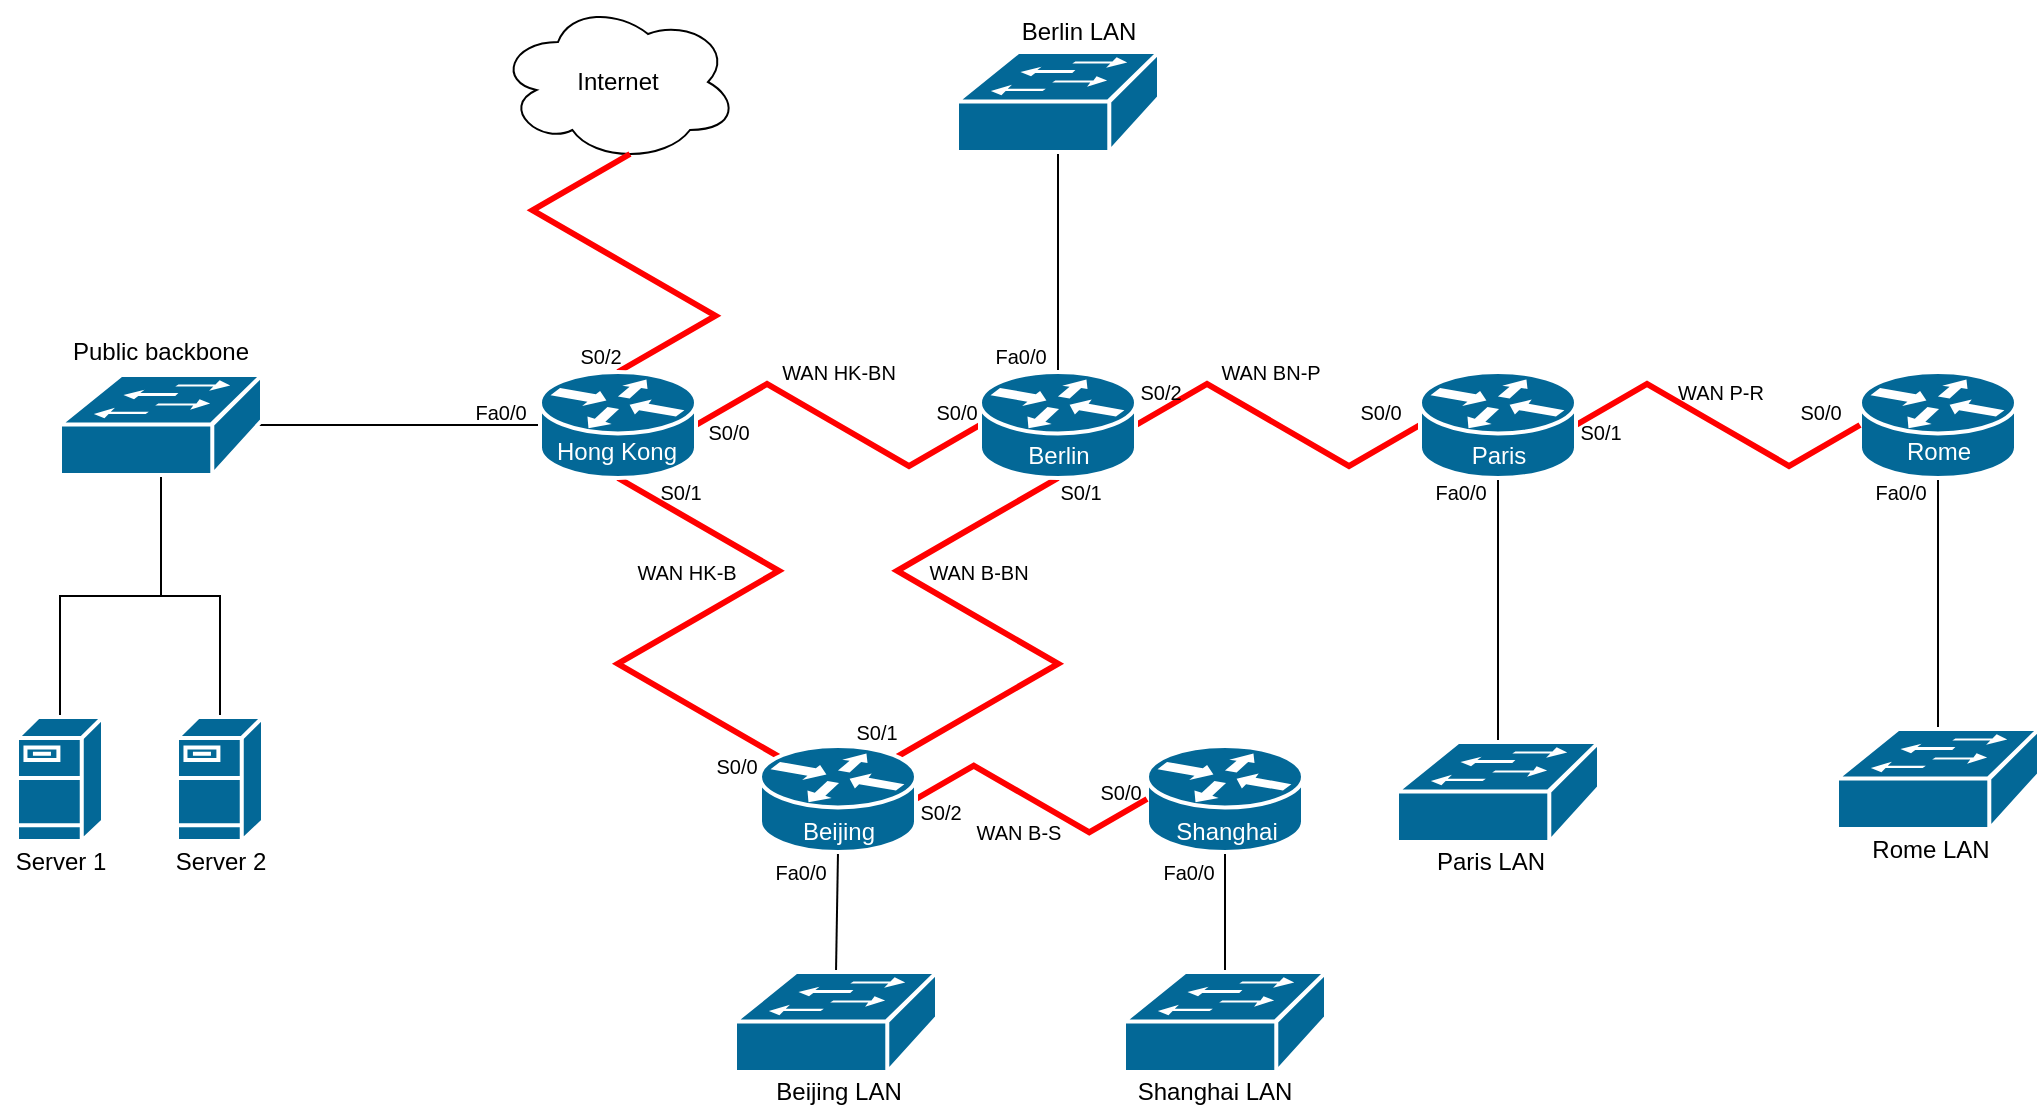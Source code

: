 <mxfile version="14.9.3" type="device"><diagram id="D4bYForKfzFXAUOrHQbN" name="Page-1"><mxGraphModel dx="2249" dy="800" grid="1" gridSize="10" guides="1" tooltips="1" connect="1" arrows="1" fold="1" page="1" pageScale="1" pageWidth="827" pageHeight="1169" math="0" shadow="0"><root><mxCell id="0"/><mxCell id="1" parent="0"/><mxCell id="V4nZCKY_IeCjVGPZGpsu-37" style="edgeStyle=none;rounded=0;orthogonalLoop=1;jettySize=auto;html=1;exitX=0.5;exitY=0.98;exitDx=0;exitDy=0;exitPerimeter=0;entryX=0.5;entryY=0;entryDx=0;entryDy=0;entryPerimeter=0;endArrow=none;endFill=0;strokeWidth=1;" parent="1" source="V4nZCKY_IeCjVGPZGpsu-1" target="V4nZCKY_IeCjVGPZGpsu-5" edge="1"><mxGeometry relative="1" as="geometry"/></mxCell><mxCell id="V4nZCKY_IeCjVGPZGpsu-1" value="" style="shape=mxgraph.cisco.switches.workgroup_switch;html=1;pointerEvents=1;dashed=0;fillColor=#036897;strokeColor=#ffffff;strokeWidth=2;verticalLabelPosition=bottom;verticalAlign=top;align=center;outlineConnect=0;" parent="1" vertex="1"><mxGeometry x="268.5" y="150" width="101" height="50" as="geometry"/></mxCell><mxCell id="V4nZCKY_IeCjVGPZGpsu-49" style="edgeStyle=orthogonalEdgeStyle;rounded=0;orthogonalLoop=1;jettySize=auto;html=1;exitX=0.5;exitY=0;exitDx=0;exitDy=0;exitPerimeter=0;entryX=0.5;entryY=0.98;entryDx=0;entryDy=0;entryPerimeter=0;endArrow=none;endFill=0;strokeColor=#000000;strokeWidth=1;" parent="1" source="V4nZCKY_IeCjVGPZGpsu-2" target="V4nZCKY_IeCjVGPZGpsu-16" edge="1"><mxGeometry relative="1" as="geometry"/></mxCell><mxCell id="V4nZCKY_IeCjVGPZGpsu-2" value="" style="shape=mxgraph.cisco.servers.fileserver;html=1;pointerEvents=1;dashed=0;fillColor=#036897;strokeColor=#ffffff;strokeWidth=2;verticalLabelPosition=bottom;verticalAlign=top;align=center;outlineConnect=0;" parent="1" vertex="1"><mxGeometry x="-121.5" y="482.5" width="43" height="62" as="geometry"/></mxCell><mxCell id="V4nZCKY_IeCjVGPZGpsu-51" style="edgeStyle=none;rounded=0;orthogonalLoop=1;jettySize=auto;html=1;exitX=0.5;exitY=1;exitDx=0;exitDy=0;exitPerimeter=0;entryX=0.5;entryY=0;entryDx=0;entryDy=0;entryPerimeter=0;endArrow=none;endFill=0;strokeColor=#000000;strokeWidth=1;" parent="1" source="V4nZCKY_IeCjVGPZGpsu-3" target="V4nZCKY_IeCjVGPZGpsu-15" edge="1"><mxGeometry relative="1" as="geometry"/></mxCell><mxCell id="V4nZCKY_IeCjVGPZGpsu-3" value="" style="shape=mxgraph.cisco.routers.router;html=1;pointerEvents=1;dashed=0;fillColor=#036897;strokeColor=#ffffff;strokeWidth=2;verticalLabelPosition=bottom;verticalAlign=top;align=center;outlineConnect=0;" parent="1" vertex="1"><mxGeometry x="363.5" y="497" width="78" height="53" as="geometry"/></mxCell><mxCell id="V4nZCKY_IeCjVGPZGpsu-4" value="Internet" style="ellipse;shape=cloud;whiteSpace=wrap;html=1;" parent="1" vertex="1"><mxGeometry x="39" y="125" width="120" height="80" as="geometry"/></mxCell><mxCell id="V4nZCKY_IeCjVGPZGpsu-7" style="edgeStyle=isometricEdgeStyle;rounded=0;orthogonalLoop=1;jettySize=auto;html=1;exitX=0;exitY=0.5;exitDx=0;exitDy=0;exitPerimeter=0;entryX=1;entryY=0.5;entryDx=0;entryDy=0;entryPerimeter=0;strokeColor=#FF0000;endArrow=none;endFill=0;strokeWidth=3;" parent="1" source="V4nZCKY_IeCjVGPZGpsu-5" target="V4nZCKY_IeCjVGPZGpsu-6" edge="1"><mxGeometry relative="1" as="geometry"/></mxCell><mxCell id="V4nZCKY_IeCjVGPZGpsu-23" style="edgeStyle=isometricEdgeStyle;rounded=0;orthogonalLoop=1;jettySize=auto;html=1;exitX=1;exitY=0.5;exitDx=0;exitDy=0;exitPerimeter=0;entryX=0;entryY=0.5;entryDx=0;entryDy=0;entryPerimeter=0;endArrow=none;endFill=0;strokeColor=#FF0000;strokeWidth=3;" parent="1" source="V4nZCKY_IeCjVGPZGpsu-5" target="V4nZCKY_IeCjVGPZGpsu-11" edge="1"><mxGeometry relative="1" as="geometry"/></mxCell><mxCell id="V4nZCKY_IeCjVGPZGpsu-26" style="edgeStyle=isometricEdgeStyle;rounded=0;orthogonalLoop=1;jettySize=auto;html=1;exitX=0.5;exitY=1;exitDx=0;exitDy=0;exitPerimeter=0;entryX=0.88;entryY=0.1;entryDx=0;entryDy=0;entryPerimeter=0;endArrow=none;endFill=0;strokeColor=#FF0000;strokeWidth=3;" parent="1" source="V4nZCKY_IeCjVGPZGpsu-5" target="V4nZCKY_IeCjVGPZGpsu-9" edge="1"><mxGeometry relative="1" as="geometry"/></mxCell><mxCell id="V4nZCKY_IeCjVGPZGpsu-5" value="" style="shape=mxgraph.cisco.routers.router;html=1;pointerEvents=1;dashed=0;fillColor=#036897;strokeColor=#ffffff;strokeWidth=2;verticalLabelPosition=bottom;verticalAlign=top;align=center;outlineConnect=0;" parent="1" vertex="1"><mxGeometry x="280" y="310" width="78" height="53" as="geometry"/></mxCell><mxCell id="V4nZCKY_IeCjVGPZGpsu-31" style="edgeStyle=isometricEdgeStyle;rounded=0;orthogonalLoop=1;jettySize=auto;html=1;exitX=0.5;exitY=0;exitDx=0;exitDy=0;exitPerimeter=0;entryX=0.55;entryY=0.95;entryDx=0;entryDy=0;entryPerimeter=0;endArrow=none;endFill=0;strokeColor=#FF0000;strokeWidth=3;" parent="1" source="V4nZCKY_IeCjVGPZGpsu-6" target="V4nZCKY_IeCjVGPZGpsu-4" edge="1"><mxGeometry relative="1" as="geometry"/></mxCell><mxCell id="V4nZCKY_IeCjVGPZGpsu-35" style="edgeStyle=isometricEdgeStyle;rounded=0;orthogonalLoop=1;jettySize=auto;html=1;exitX=0.5;exitY=1;exitDx=0;exitDy=0;exitPerimeter=0;endArrow=none;endFill=0;strokeColor=#FF0000;strokeWidth=3;elbow=vertical;entryX=0.12;entryY=0.1;entryDx=0;entryDy=0;entryPerimeter=0;" parent="1" source="V4nZCKY_IeCjVGPZGpsu-6" target="V4nZCKY_IeCjVGPZGpsu-9" edge="1"><mxGeometry relative="1" as="geometry"><mxPoint x="170" y="460" as="targetPoint"/></mxGeometry></mxCell><mxCell id="V4nZCKY_IeCjVGPZGpsu-40" style="edgeStyle=none;rounded=0;orthogonalLoop=1;jettySize=auto;html=1;exitX=0;exitY=0.5;exitDx=0;exitDy=0;exitPerimeter=0;entryX=0.98;entryY=0.5;entryDx=0;entryDy=0;entryPerimeter=0;endArrow=none;endFill=0;strokeColor=#000000;strokeWidth=1;" parent="1" source="V4nZCKY_IeCjVGPZGpsu-6" target="V4nZCKY_IeCjVGPZGpsu-16" edge="1"><mxGeometry relative="1" as="geometry"/></mxCell><mxCell id="V4nZCKY_IeCjVGPZGpsu-6" value="" style="shape=mxgraph.cisco.routers.router;html=1;pointerEvents=1;dashed=0;fillColor=#036897;strokeColor=#ffffff;strokeWidth=2;verticalLabelPosition=bottom;verticalAlign=top;align=center;outlineConnect=0;" parent="1" vertex="1"><mxGeometry x="60" y="310" width="78" height="53" as="geometry"/></mxCell><mxCell id="V4nZCKY_IeCjVGPZGpsu-32" style="edgeStyle=isometricEdgeStyle;rounded=0;orthogonalLoop=1;jettySize=auto;html=1;exitX=1;exitY=0.5;exitDx=0;exitDy=0;exitPerimeter=0;entryX=0;entryY=0.5;entryDx=0;entryDy=0;entryPerimeter=0;endArrow=none;endFill=0;strokeColor=#FF0000;strokeWidth=3;" parent="1" source="V4nZCKY_IeCjVGPZGpsu-9" target="V4nZCKY_IeCjVGPZGpsu-3" edge="1"><mxGeometry relative="1" as="geometry"/></mxCell><mxCell id="V4nZCKY_IeCjVGPZGpsu-50" style="edgeStyle=none;rounded=0;orthogonalLoop=1;jettySize=auto;html=1;exitX=0.5;exitY=1;exitDx=0;exitDy=0;exitPerimeter=0;entryX=0.5;entryY=0;entryDx=0;entryDy=0;entryPerimeter=0;endArrow=none;endFill=0;strokeColor=#000000;strokeWidth=1;" parent="1" source="V4nZCKY_IeCjVGPZGpsu-9" target="V4nZCKY_IeCjVGPZGpsu-17" edge="1"><mxGeometry relative="1" as="geometry"/></mxCell><mxCell id="V4nZCKY_IeCjVGPZGpsu-9" value="" style="shape=mxgraph.cisco.routers.router;html=1;pointerEvents=1;dashed=0;fillColor=#036897;strokeColor=#ffffff;strokeWidth=2;verticalLabelPosition=bottom;verticalAlign=top;align=center;outlineConnect=0;" parent="1" vertex="1"><mxGeometry x="170" y="497" width="78" height="53" as="geometry"/></mxCell><mxCell id="V4nZCKY_IeCjVGPZGpsu-39" style="edgeStyle=none;rounded=0;orthogonalLoop=1;jettySize=auto;html=1;exitX=0.5;exitY=1;exitDx=0;exitDy=0;exitPerimeter=0;entryX=0.5;entryY=0;entryDx=0;entryDy=0;entryPerimeter=0;endArrow=none;endFill=0;strokeColor=#000000;strokeWidth=1;" parent="1" source="V4nZCKY_IeCjVGPZGpsu-10" target="V4nZCKY_IeCjVGPZGpsu-18" edge="1"><mxGeometry relative="1" as="geometry"/></mxCell><mxCell id="V4nZCKY_IeCjVGPZGpsu-10" value="" style="shape=mxgraph.cisco.routers.router;html=1;pointerEvents=1;dashed=0;fillColor=#036897;strokeColor=#ffffff;strokeWidth=2;verticalLabelPosition=bottom;verticalAlign=top;align=center;outlineConnect=0;" parent="1" vertex="1"><mxGeometry x="720" y="310" width="78" height="53" as="geometry"/></mxCell><mxCell id="V4nZCKY_IeCjVGPZGpsu-24" style="edgeStyle=isometricEdgeStyle;rounded=0;orthogonalLoop=1;jettySize=auto;html=1;exitX=1;exitY=0.5;exitDx=0;exitDy=0;exitPerimeter=0;entryX=0;entryY=0.5;entryDx=0;entryDy=0;entryPerimeter=0;endArrow=none;endFill=0;strokeColor=#FF0000;strokeWidth=3;" parent="1" source="V4nZCKY_IeCjVGPZGpsu-11" target="V4nZCKY_IeCjVGPZGpsu-10" edge="1"><mxGeometry relative="1" as="geometry"/></mxCell><mxCell id="V4nZCKY_IeCjVGPZGpsu-38" style="edgeStyle=none;rounded=0;orthogonalLoop=1;jettySize=auto;html=1;exitX=0.5;exitY=1;exitDx=0;exitDy=0;exitPerimeter=0;entryX=0.5;entryY=0;entryDx=0;entryDy=0;entryPerimeter=0;endArrow=none;endFill=0;strokeColor=#000000;strokeWidth=1;" parent="1" source="V4nZCKY_IeCjVGPZGpsu-11" target="V4nZCKY_IeCjVGPZGpsu-19" edge="1"><mxGeometry relative="1" as="geometry"/></mxCell><mxCell id="V4nZCKY_IeCjVGPZGpsu-11" value="" style="shape=mxgraph.cisco.routers.router;html=1;pointerEvents=1;dashed=0;fillColor=#036897;strokeColor=#ffffff;strokeWidth=2;verticalLabelPosition=bottom;verticalAlign=top;align=center;outlineConnect=0;" parent="1" vertex="1"><mxGeometry x="500" y="310" width="78" height="53" as="geometry"/></mxCell><mxCell id="V4nZCKY_IeCjVGPZGpsu-15" value="" style="shape=mxgraph.cisco.switches.workgroup_switch;html=1;pointerEvents=1;dashed=0;fillColor=#036897;strokeColor=#ffffff;strokeWidth=2;verticalLabelPosition=bottom;verticalAlign=top;align=center;outlineConnect=0;" parent="1" vertex="1"><mxGeometry x="352" y="610" width="101" height="50" as="geometry"/></mxCell><mxCell id="V4nZCKY_IeCjVGPZGpsu-48" style="edgeStyle=orthogonalEdgeStyle;rounded=0;orthogonalLoop=1;jettySize=auto;html=1;exitX=0.5;exitY=0.98;exitDx=0;exitDy=0;exitPerimeter=0;entryX=0.5;entryY=0;entryDx=0;entryDy=0;entryPerimeter=0;endArrow=none;endFill=0;strokeColor=#000000;strokeWidth=1;" parent="1" source="V4nZCKY_IeCjVGPZGpsu-16" target="V4nZCKY_IeCjVGPZGpsu-22" edge="1"><mxGeometry relative="1" as="geometry"/></mxCell><mxCell id="V4nZCKY_IeCjVGPZGpsu-16" value="" style="shape=mxgraph.cisco.switches.workgroup_switch;html=1;pointerEvents=1;dashed=0;fillColor=#036897;strokeColor=#ffffff;strokeWidth=2;verticalLabelPosition=bottom;verticalAlign=top;align=center;outlineConnect=0;" parent="1" vertex="1"><mxGeometry x="-180" y="311.5" width="101" height="50" as="geometry"/></mxCell><mxCell id="V4nZCKY_IeCjVGPZGpsu-17" value="" style="shape=mxgraph.cisco.switches.workgroup_switch;html=1;pointerEvents=1;dashed=0;fillColor=#036897;strokeColor=#ffffff;strokeWidth=2;verticalLabelPosition=bottom;verticalAlign=top;align=center;outlineConnect=0;" parent="1" vertex="1"><mxGeometry x="157.5" y="610" width="101" height="50" as="geometry"/></mxCell><mxCell id="V4nZCKY_IeCjVGPZGpsu-18" value="" style="shape=mxgraph.cisco.switches.workgroup_switch;html=1;pointerEvents=1;dashed=0;fillColor=#036897;strokeColor=#ffffff;strokeWidth=2;verticalLabelPosition=bottom;verticalAlign=top;align=center;outlineConnect=0;" parent="1" vertex="1"><mxGeometry x="708.5" y="488.5" width="101" height="50" as="geometry"/></mxCell><mxCell id="V4nZCKY_IeCjVGPZGpsu-19" value="" style="shape=mxgraph.cisco.switches.workgroup_switch;html=1;pointerEvents=1;dashed=0;fillColor=#036897;strokeColor=#ffffff;strokeWidth=2;verticalLabelPosition=bottom;verticalAlign=top;align=center;outlineConnect=0;" parent="1" vertex="1"><mxGeometry x="488.5" y="495" width="101" height="50" as="geometry"/></mxCell><mxCell id="V4nZCKY_IeCjVGPZGpsu-22" value="" style="shape=mxgraph.cisco.servers.fileserver;html=1;pointerEvents=1;dashed=0;fillColor=#036897;strokeColor=#ffffff;strokeWidth=2;verticalLabelPosition=bottom;verticalAlign=top;align=center;outlineConnect=0;" parent="1" vertex="1"><mxGeometry x="-201.5" y="482.5" width="43" height="62" as="geometry"/></mxCell><mxCell id="V4nZCKY_IeCjVGPZGpsu-52" value="Berlin LAN" style="text;html=1;align=center;verticalAlign=middle;resizable=0;points=[];autosize=1;strokeColor=none;" parent="1" vertex="1"><mxGeometry x="293.5" y="130" width="70" height="20" as="geometry"/></mxCell><mxCell id="V4nZCKY_IeCjVGPZGpsu-53" value="Public backbone" style="text;html=1;align=center;verticalAlign=middle;resizable=0;points=[];autosize=1;strokeColor=none;" parent="1" vertex="1"><mxGeometry x="-180" y="290" width="100" height="20" as="geometry"/></mxCell><mxCell id="V4nZCKY_IeCjVGPZGpsu-54" value="Paris LAN" style="text;html=1;align=center;verticalAlign=middle;resizable=0;points=[];autosize=1;strokeColor=none;" parent="1" vertex="1"><mxGeometry x="500" y="545" width="70" height="20" as="geometry"/></mxCell><mxCell id="V4nZCKY_IeCjVGPZGpsu-55" value="Rome LAN" style="text;html=1;align=center;verticalAlign=middle;resizable=0;points=[];autosize=1;strokeColor=none;" parent="1" vertex="1"><mxGeometry x="720" y="538.5" width="70" height="20" as="geometry"/></mxCell><mxCell id="V4nZCKY_IeCjVGPZGpsu-56" value="Beijing LAN" style="text;html=1;align=center;verticalAlign=middle;resizable=0;points=[];autosize=1;strokeColor=none;" parent="1" vertex="1"><mxGeometry x="169" y="660" width="80" height="20" as="geometry"/></mxCell><mxCell id="V4nZCKY_IeCjVGPZGpsu-57" value="Shanghai LAN" style="text;html=1;align=center;verticalAlign=middle;resizable=0;points=[];autosize=1;strokeColor=none;" parent="1" vertex="1"><mxGeometry x="351.5" y="660" width="90" height="20" as="geometry"/></mxCell><mxCell id="V4nZCKY_IeCjVGPZGpsu-58" value="WAN HK-BN" style="text;html=1;align=center;verticalAlign=middle;resizable=0;points=[];autosize=1;strokeColor=none;fontSize=10;" parent="1" vertex="1"><mxGeometry x="174" y="300" width="70" height="20" as="geometry"/></mxCell><mxCell id="V4nZCKY_IeCjVGPZGpsu-60" value="WAN BN-P" style="text;html=1;align=center;verticalAlign=middle;resizable=0;points=[];autosize=1;strokeColor=none;fontSize=10;" parent="1" vertex="1"><mxGeometry x="390" y="300" width="70" height="20" as="geometry"/></mxCell><mxCell id="V4nZCKY_IeCjVGPZGpsu-61" value="WAN P-R" style="text;html=1;align=center;verticalAlign=middle;resizable=0;points=[];autosize=1;strokeColor=none;fontSize=10;" parent="1" vertex="1"><mxGeometry x="620" y="310" width="60" height="20" as="geometry"/></mxCell><mxCell id="V4nZCKY_IeCjVGPZGpsu-62" value="WAN HK-B" style="text;html=1;align=center;verticalAlign=middle;resizable=0;points=[];autosize=1;strokeColor=none;fontSize=10;" parent="1" vertex="1"><mxGeometry x="98" y="400" width="70" height="20" as="geometry"/></mxCell><mxCell id="V4nZCKY_IeCjVGPZGpsu-64" value="WAN B-BN" style="text;html=1;align=center;verticalAlign=middle;resizable=0;points=[];autosize=1;strokeColor=none;fontSize=10;" parent="1" vertex="1"><mxGeometry x="244" y="400" width="70" height="20" as="geometry"/></mxCell><mxCell id="V4nZCKY_IeCjVGPZGpsu-66" value="WAN B-S" style="text;html=1;align=center;verticalAlign=middle;resizable=0;points=[];autosize=1;strokeColor=none;fontSize=10;" parent="1" vertex="1"><mxGeometry x="268.5" y="530" width="60" height="20" as="geometry"/></mxCell><mxCell id="V4nZCKY_IeCjVGPZGpsu-67" value="Fa0/0" style="text;html=1;align=center;verticalAlign=middle;resizable=0;points=[];autosize=1;strokeColor=none;fontSize=10;" parent="1" vertex="1"><mxGeometry x="363.5" y="550" width="40" height="20" as="geometry"/></mxCell><mxCell id="V4nZCKY_IeCjVGPZGpsu-68" value="Fa0/0" style="text;html=1;align=center;verticalAlign=middle;resizable=0;points=[];autosize=1;strokeColor=none;fontSize=10;" parent="1" vertex="1"><mxGeometry x="500" y="360" width="40" height="20" as="geometry"/></mxCell><mxCell id="V4nZCKY_IeCjVGPZGpsu-69" value="Fa0/0" style="text;html=1;align=center;verticalAlign=middle;resizable=0;points=[];autosize=1;strokeColor=none;fontSize=10;" parent="1" vertex="1"><mxGeometry x="720" y="360" width="40" height="20" as="geometry"/></mxCell><mxCell id="V4nZCKY_IeCjVGPZGpsu-70" value="Fa0/0" style="text;html=1;align=center;verticalAlign=middle;resizable=0;points=[];autosize=1;strokeColor=none;fontSize=10;" parent="1" vertex="1"><mxGeometry x="280" y="291.5" width="40" height="20" as="geometry"/></mxCell><mxCell id="V4nZCKY_IeCjVGPZGpsu-71" value="Fa0/0" style="text;html=1;align=center;verticalAlign=middle;resizable=0;points=[];autosize=1;strokeColor=none;fontSize=10;" parent="1" vertex="1"><mxGeometry x="20" y="320" width="40" height="20" as="geometry"/></mxCell><mxCell id="V4nZCKY_IeCjVGPZGpsu-72" value="Fa0/0" style="text;html=1;align=center;verticalAlign=middle;resizable=0;points=[];autosize=1;strokeColor=none;fontSize=10;" parent="1" vertex="1"><mxGeometry x="170" y="550" width="40" height="20" as="geometry"/></mxCell><mxCell id="V4nZCKY_IeCjVGPZGpsu-83" value="S0/0" style="text;html=1;align=center;verticalAlign=middle;resizable=0;points=[];autosize=1;strokeColor=none;fontSize=10;" parent="1" vertex="1"><mxGeometry x="248" y="320" width="40" height="20" as="geometry"/></mxCell><mxCell id="V4nZCKY_IeCjVGPZGpsu-84" value="S0/0" style="text;html=1;align=center;verticalAlign=middle;resizable=0;points=[];autosize=1;strokeColor=none;fontSize=10;" parent="1" vertex="1"><mxGeometry x="134" y="330" width="40" height="20" as="geometry"/></mxCell><mxCell id="V4nZCKY_IeCjVGPZGpsu-85" value="S0/0" style="text;html=1;align=center;verticalAlign=middle;resizable=0;points=[];autosize=1;strokeColor=none;fontSize=10;" parent="1" vertex="1"><mxGeometry x="460" y="320" width="40" height="20" as="geometry"/></mxCell><mxCell id="V4nZCKY_IeCjVGPZGpsu-86" value="S0/0" style="text;html=1;align=center;verticalAlign=middle;resizable=0;points=[];autosize=1;strokeColor=none;fontSize=10;" parent="1" vertex="1"><mxGeometry x="680" y="320" width="40" height="20" as="geometry"/></mxCell><mxCell id="V4nZCKY_IeCjVGPZGpsu-87" value="S0/0" style="text;html=1;align=center;verticalAlign=middle;resizable=0;points=[];autosize=1;strokeColor=none;fontSize=10;" parent="1" vertex="1"><mxGeometry x="329.5" y="510" width="40" height="20" as="geometry"/></mxCell><mxCell id="V4nZCKY_IeCjVGPZGpsu-88" value="S0/0" style="text;html=1;align=center;verticalAlign=middle;resizable=0;points=[];autosize=1;strokeColor=none;fontSize=10;" parent="1" vertex="1"><mxGeometry x="138" y="497" width="40" height="20" as="geometry"/></mxCell><mxCell id="V4nZCKY_IeCjVGPZGpsu-89" value="S0/1" style="text;html=1;align=center;verticalAlign=middle;resizable=0;points=[];autosize=1;strokeColor=none;fontSize=10;" parent="1" vertex="1"><mxGeometry x="310" y="360" width="40" height="20" as="geometry"/></mxCell><mxCell id="V4nZCKY_IeCjVGPZGpsu-90" value="S0/1" style="text;html=1;align=center;verticalAlign=middle;resizable=0;points=[];autosize=1;strokeColor=none;fontSize=10;" parent="1" vertex="1"><mxGeometry x="208" y="480" width="40" height="20" as="geometry"/></mxCell><mxCell id="V4nZCKY_IeCjVGPZGpsu-91" value="S0/1" style="text;html=1;align=center;verticalAlign=middle;resizable=0;points=[];autosize=1;strokeColor=none;fontSize=10;" parent="1" vertex="1"><mxGeometry x="110" y="360" width="40" height="20" as="geometry"/></mxCell><mxCell id="V4nZCKY_IeCjVGPZGpsu-92" value="S0/1" style="text;html=1;align=center;verticalAlign=middle;resizable=0;points=[];autosize=1;strokeColor=none;fontSize=10;" parent="1" vertex="1"><mxGeometry x="570" y="330" width="40" height="20" as="geometry"/></mxCell><mxCell id="V4nZCKY_IeCjVGPZGpsu-96" value="S0/2" style="text;html=1;align=center;verticalAlign=middle;resizable=0;points=[];autosize=1;strokeColor=none;fontSize=10;" parent="1" vertex="1"><mxGeometry x="350" y="310" width="40" height="20" as="geometry"/></mxCell><mxCell id="V4nZCKY_IeCjVGPZGpsu-97" value="S0/2" style="text;html=1;align=center;verticalAlign=middle;resizable=0;points=[];autosize=1;strokeColor=none;fontSize=10;" parent="1" vertex="1"><mxGeometry x="240" y="520" width="40" height="20" as="geometry"/></mxCell><mxCell id="V4nZCKY_IeCjVGPZGpsu-98" value="S0/2" style="text;html=1;align=center;verticalAlign=middle;resizable=0;points=[];autosize=1;strokeColor=none;fontSize=10;" parent="1" vertex="1"><mxGeometry x="70" y="291.5" width="40" height="20" as="geometry"/></mxCell><mxCell id="V4nZCKY_IeCjVGPZGpsu-99" value="Server 1" style="text;html=1;align=center;verticalAlign=middle;resizable=0;points=[];autosize=1;strokeColor=none;" parent="1" vertex="1"><mxGeometry x="-210" y="544.5" width="60" height="20" as="geometry"/></mxCell><mxCell id="V4nZCKY_IeCjVGPZGpsu-100" value="Server 2" style="text;html=1;align=center;verticalAlign=middle;resizable=0;points=[];autosize=1;strokeColor=none;" parent="1" vertex="1"><mxGeometry x="-130" y="544.5" width="60" height="20" as="geometry"/></mxCell><mxCell id="V4nZCKY_IeCjVGPZGpsu-101" value="Rome" style="text;html=1;align=center;verticalAlign=middle;resizable=0;points=[];autosize=1;strokeColor=none;fontSize=12;fontColor=#FFFFFF;" parent="1" vertex="1"><mxGeometry x="734" y="340" width="50" height="20" as="geometry"/></mxCell><mxCell id="V4nZCKY_IeCjVGPZGpsu-102" value="Paris" style="text;html=1;align=center;verticalAlign=middle;resizable=0;points=[];autosize=1;strokeColor=none;fontSize=12;fontColor=#FFFFFF;" parent="1" vertex="1"><mxGeometry x="519" y="341.5" width="40" height="20" as="geometry"/></mxCell><mxCell id="V4nZCKY_IeCjVGPZGpsu-103" value="Berlin" style="text;html=1;align=center;verticalAlign=middle;resizable=0;points=[];autosize=1;strokeColor=none;fontSize=12;fontColor=#FFFFFF;" parent="1" vertex="1"><mxGeometry x="294" y="341.5" width="50" height="20" as="geometry"/></mxCell><mxCell id="V4nZCKY_IeCjVGPZGpsu-104" value="Hong Kong" style="text;html=1;align=center;verticalAlign=middle;resizable=0;points=[];autosize=1;strokeColor=none;fontSize=12;fontColor=#FFFFFF;" parent="1" vertex="1"><mxGeometry x="58" y="340" width="80" height="20" as="geometry"/></mxCell><mxCell id="V4nZCKY_IeCjVGPZGpsu-105" value="Beijing" style="text;html=1;align=center;verticalAlign=middle;resizable=0;points=[];autosize=1;strokeColor=none;fontSize=12;fontColor=#FFFFFF;" parent="1" vertex="1"><mxGeometry x="184" y="530" width="50" height="20" as="geometry"/></mxCell><mxCell id="V4nZCKY_IeCjVGPZGpsu-106" value="Shanghai" style="text;html=1;align=center;verticalAlign=middle;resizable=0;points=[];autosize=1;strokeColor=none;fontSize=12;fontColor=#FFFFFF;" parent="1" vertex="1"><mxGeometry x="367.5" y="530" width="70" height="20" as="geometry"/></mxCell></root></mxGraphModel></diagram></mxfile>